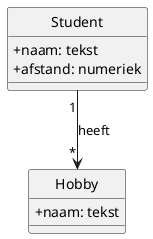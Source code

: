 @startuml
skinparam classAttributeIconSize 0
hide circles

class Student {
  +naam: tekst
  +afstand: numeriek
}

class Hobby {
  +naam: tekst
}

Student "1" --> "*" Hobby : heeft
@enduml